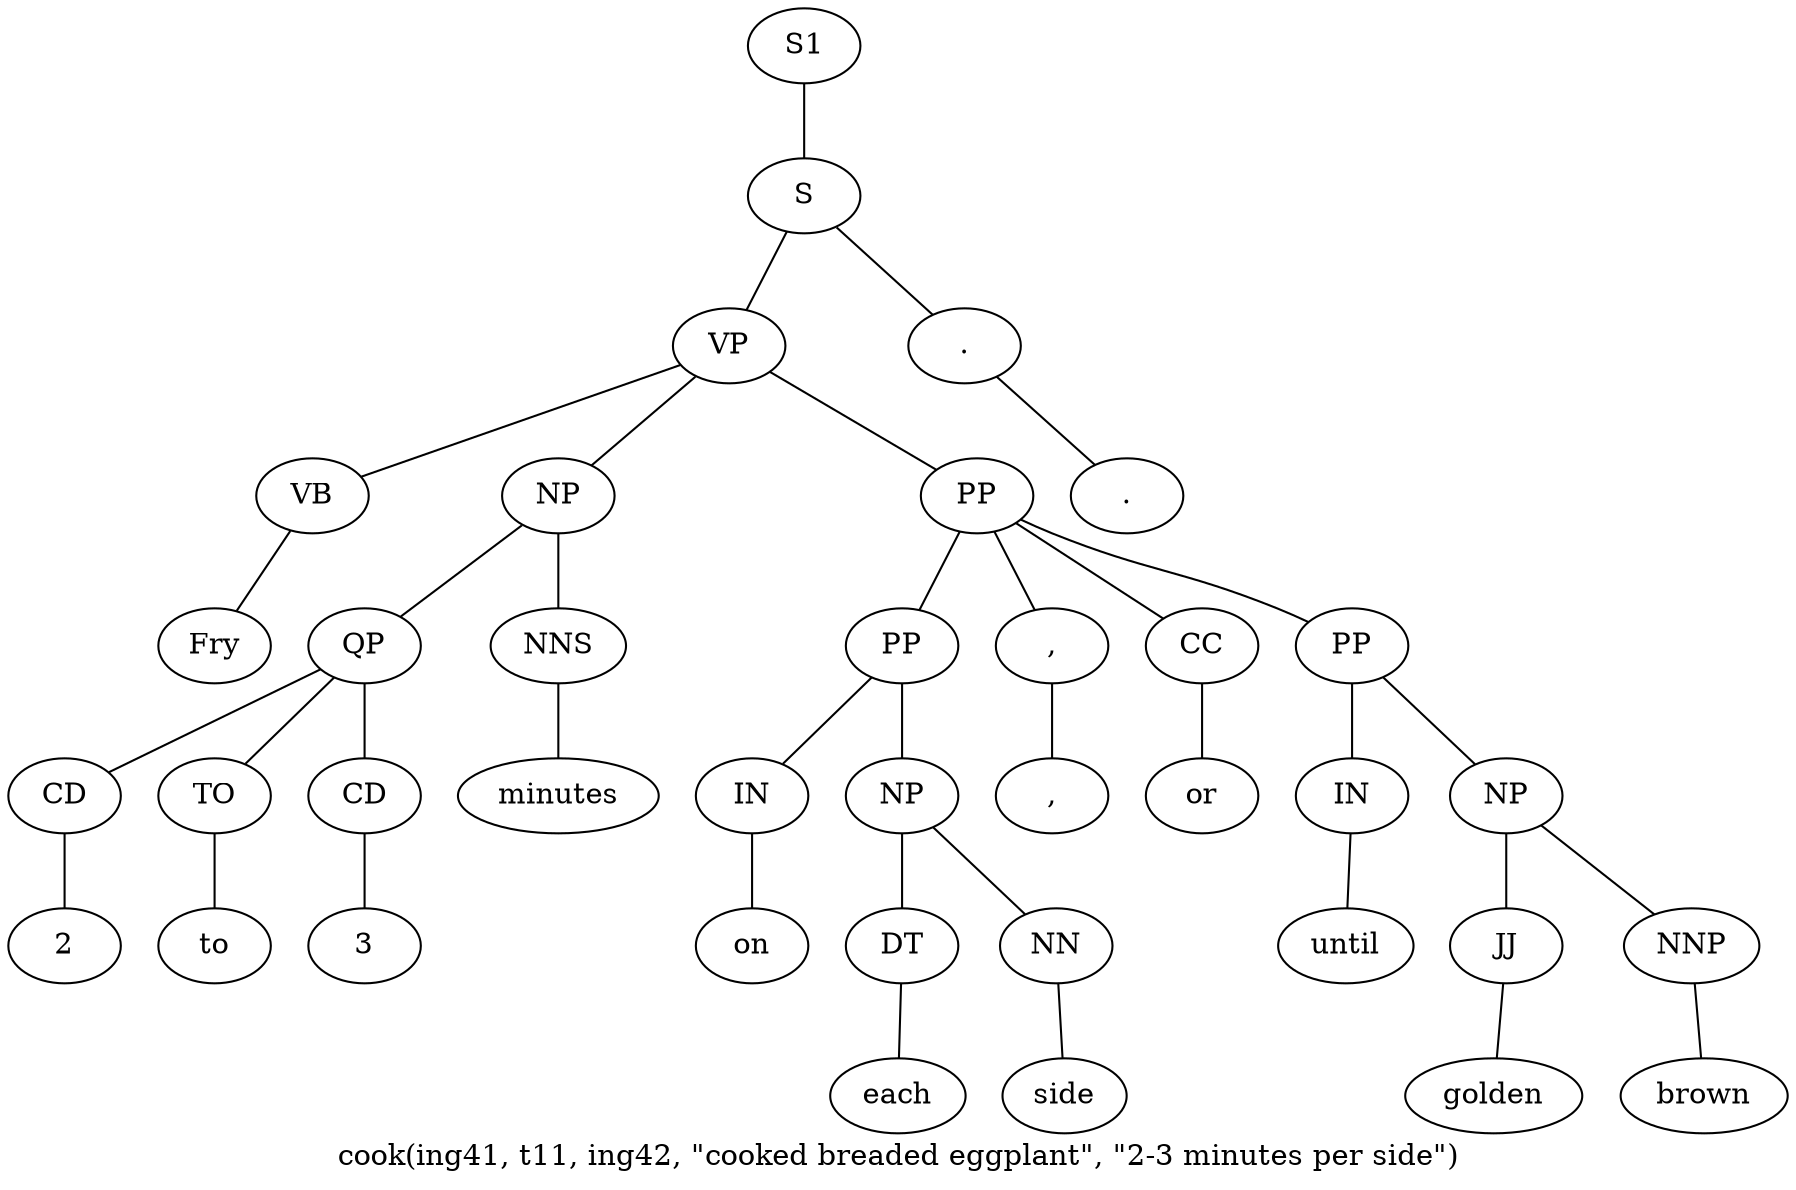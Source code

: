 graph SyntaxGraph {
	label = "cook(ing41, t11, ing42, \"cooked breaded eggplant\", \"2-3 minutes per side\")";
	Node0 [label="S1"];
	Node1 [label="S"];
	Node2 [label="VP"];
	Node3 [label="VB"];
	Node4 [label="Fry"];
	Node5 [label="NP"];
	Node6 [label="QP"];
	Node7 [label="CD"];
	Node8 [label="2"];
	Node9 [label="TO"];
	Node10 [label="to"];
	Node11 [label="CD"];
	Node12 [label="3"];
	Node13 [label="NNS"];
	Node14 [label="minutes"];
	Node15 [label="PP"];
	Node16 [label="PP"];
	Node17 [label="IN"];
	Node18 [label="on"];
	Node19 [label="NP"];
	Node20 [label="DT"];
	Node21 [label="each"];
	Node22 [label="NN"];
	Node23 [label="side"];
	Node24 [label=","];
	Node25 [label=","];
	Node26 [label="CC"];
	Node27 [label="or"];
	Node28 [label="PP"];
	Node29 [label="IN"];
	Node30 [label="until"];
	Node31 [label="NP"];
	Node32 [label="JJ"];
	Node33 [label="golden"];
	Node34 [label="NNP"];
	Node35 [label="brown"];
	Node36 [label="."];
	Node37 [label="."];

	Node0 -- Node1;
	Node1 -- Node2;
	Node1 -- Node36;
	Node2 -- Node3;
	Node2 -- Node5;
	Node2 -- Node15;
	Node3 -- Node4;
	Node5 -- Node6;
	Node5 -- Node13;
	Node6 -- Node7;
	Node6 -- Node9;
	Node6 -- Node11;
	Node7 -- Node8;
	Node9 -- Node10;
	Node11 -- Node12;
	Node13 -- Node14;
	Node15 -- Node16;
	Node15 -- Node24;
	Node15 -- Node26;
	Node15 -- Node28;
	Node16 -- Node17;
	Node16 -- Node19;
	Node17 -- Node18;
	Node19 -- Node20;
	Node19 -- Node22;
	Node20 -- Node21;
	Node22 -- Node23;
	Node24 -- Node25;
	Node26 -- Node27;
	Node28 -- Node29;
	Node28 -- Node31;
	Node29 -- Node30;
	Node31 -- Node32;
	Node31 -- Node34;
	Node32 -- Node33;
	Node34 -- Node35;
	Node36 -- Node37;
}
